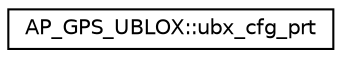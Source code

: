 digraph "Graphical Class Hierarchy"
{
 // INTERACTIVE_SVG=YES
  edge [fontname="Helvetica",fontsize="10",labelfontname="Helvetica",labelfontsize="10"];
  node [fontname="Helvetica",fontsize="10",shape=record];
  rankdir="LR";
  Node1 [label="AP_GPS_UBLOX::ubx_cfg_prt",height=0.2,width=0.4,color="black", fillcolor="white", style="filled",URL="$structAP__GPS__UBLOX_1_1ubx__cfg__prt.html"];
}
